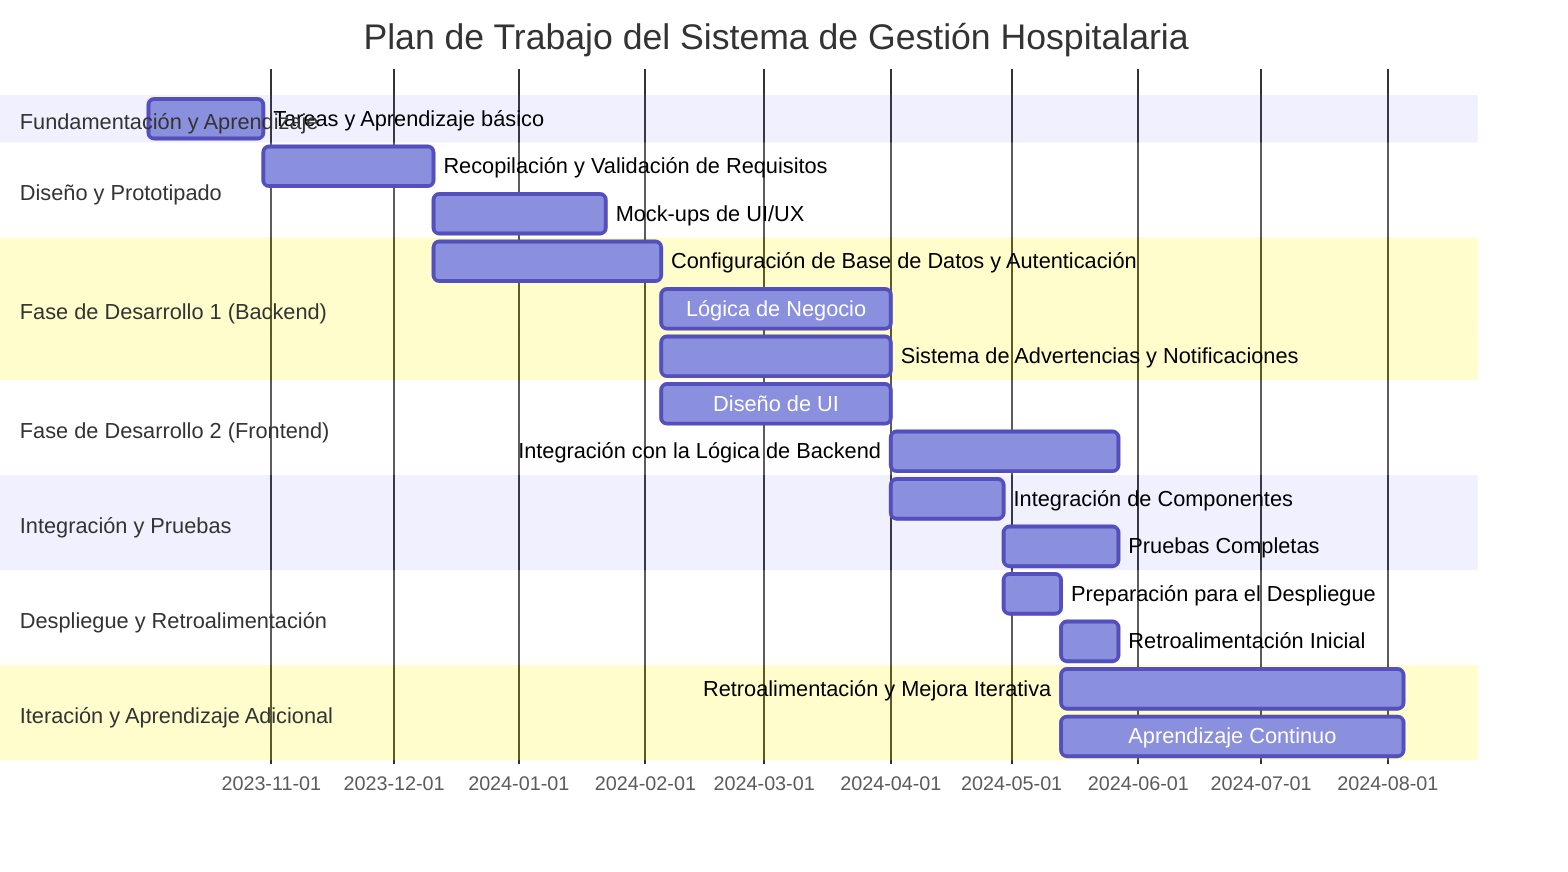 gantt
    title Plan de Trabajo del Sistema de Gestión Hospitalaria
    dateFormat  YYYY-MM-DD

    section Fundamentación y Aprendizaje
    Tareas y Aprendizaje básico :a1, 2023-10-02, 28d
    
    section Diseño y Prototipado
    Recopilación y Validación de Requisitos :a2, after a1, 42d
    Mock-ups de UI/UX : after a2, 42d
    
    section Fase de Desarrollo 1 (Backend)
    Configuración de Base de Datos y Autenticación :a3, after a2, 56d
    Lógica de Negocio : after a3, 56d
    Sistema de Advertencias y Notificaciones : after a3, 56d
    
    section Fase de Desarrollo 2 (Frontend)
    Diseño de UI :a4, after a3, 56d
    Integración con la Lógica de Backend : after a4, 56d
    
    section Integración y Pruebas
    Integración de Componentes :a5, after a4, 28d
    Pruebas Completas : after a5, 28d
    
    section Despliegue y Retroalimentación
    Preparación para el Despliegue :a6, after a5, 14d
    Retroalimentación Inicial : after a6, 14d

    section Iteración y Aprendizaje Adicional
    Retroalimentación y Mejora Iterativa :a7, after a6, 84d
    Aprendizaje Continuo : ongoing, after a6, 84d